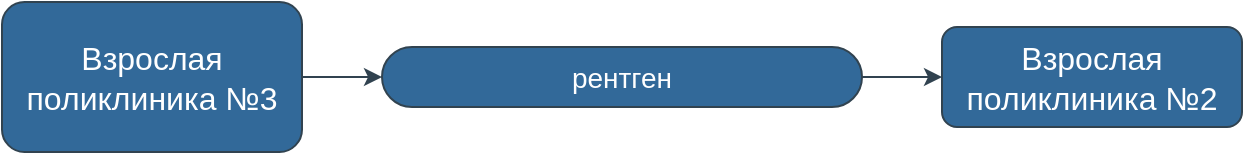 <mxfile version="12.4.1" type="device" pages="1"><diagram id="2gQmSPyFjuP2wxMllOfI" name="Страница 1"><mxGraphModel dx="957" dy="563" grid="1" gridSize="10" guides="1" tooltips="1" connect="1" arrows="1" fold="1" page="1" pageScale="1" pageWidth="827" pageHeight="1169" math="0" shadow="0"><root><mxCell id="0"/><mxCell id="1" parent="0"/><mxCell id="Z6CA2jrV-qs9FKFSzxqA-9" value="&lt;font style=&quot;font-size: 16px&quot;&gt;Взрослая поликлиника №3&lt;br&gt;&lt;/font&gt;" style="rounded=1;whiteSpace=wrap;html=1;shadow=0;fontColor=#FFFFFF;fillColor=#326999;strokeColor=#314350;" parent="1" vertex="1"><mxGeometry x="90" y="245" width="150" height="75" as="geometry"/></mxCell><mxCell id="Z6CA2jrV-qs9FKFSzxqA-15" value="&lt;span style=&quot;font-size: 14px&quot;&gt;рентген&lt;/span&gt;" style="rounded=1;whiteSpace=wrap;html=1;arcSize=50;shadow=0;fontColor=#FFFFFF;fillColor=#326999;strokeColor=#314350;gradientColor=none;" parent="1" vertex="1"><mxGeometry x="280" y="267.5" width="240" height="30" as="geometry"/></mxCell><mxCell id="Z6CA2jrV-qs9FKFSzxqA-20" value="" style="edgeStyle=elbowEdgeStyle;elbow=horizontal;endArrow=classic;html=1;exitX=1;exitY=0.5;exitDx=0;exitDy=0;shadow=0;fontColor=#FFFFFF;strokeColor=#314350;entryX=0;entryY=0.5;entryDx=0;entryDy=0;" parent="1" source="Z6CA2jrV-qs9FKFSzxqA-15" target="6sfpfd2b9tnd9K5LkUqh-1" edge="1"><mxGeometry width="50" height="50" relative="1" as="geometry"><mxPoint x="710" y="422.5" as="sourcePoint"/><mxPoint x="710" y="327.5" as="targetPoint"/><Array as="points"/></mxGeometry></mxCell><mxCell id="Z6CA2jrV-qs9FKFSzxqA-41" value="" style="edgeStyle=elbowEdgeStyle;elbow=horizontal;endArrow=classic;html=1;exitX=1;exitY=0.5;exitDx=0;exitDy=0;entryX=0;entryY=0.5;entryDx=0;entryDy=0;shadow=0;fontColor=#FFFFFF;strokeColor=#314350;" parent="1" source="Z6CA2jrV-qs9FKFSzxqA-9" target="Z6CA2jrV-qs9FKFSzxqA-15" edge="1"><mxGeometry width="50" height="50" relative="1" as="geometry"><mxPoint x="240" y="562.5" as="sourcePoint"/><mxPoint x="290" y="512.5" as="targetPoint"/><Array as="points"><mxPoint x="260" y="300.5"/></Array></mxGeometry></mxCell><mxCell id="6sfpfd2b9tnd9K5LkUqh-1" value="&lt;font&gt;&lt;span style=&quot;font-size: 16px&quot;&gt;Взрослая поликлиника №2&lt;/span&gt;&lt;br&gt;&lt;/font&gt;" style="rounded=1;whiteSpace=wrap;html=1;shadow=0;fontColor=#FFFFFF;fillColor=#326999;strokeColor=#314350;" vertex="1" parent="1"><mxGeometry x="560" y="257.5" width="150" height="50" as="geometry"/></mxCell></root></mxGraphModel></diagram></mxfile>